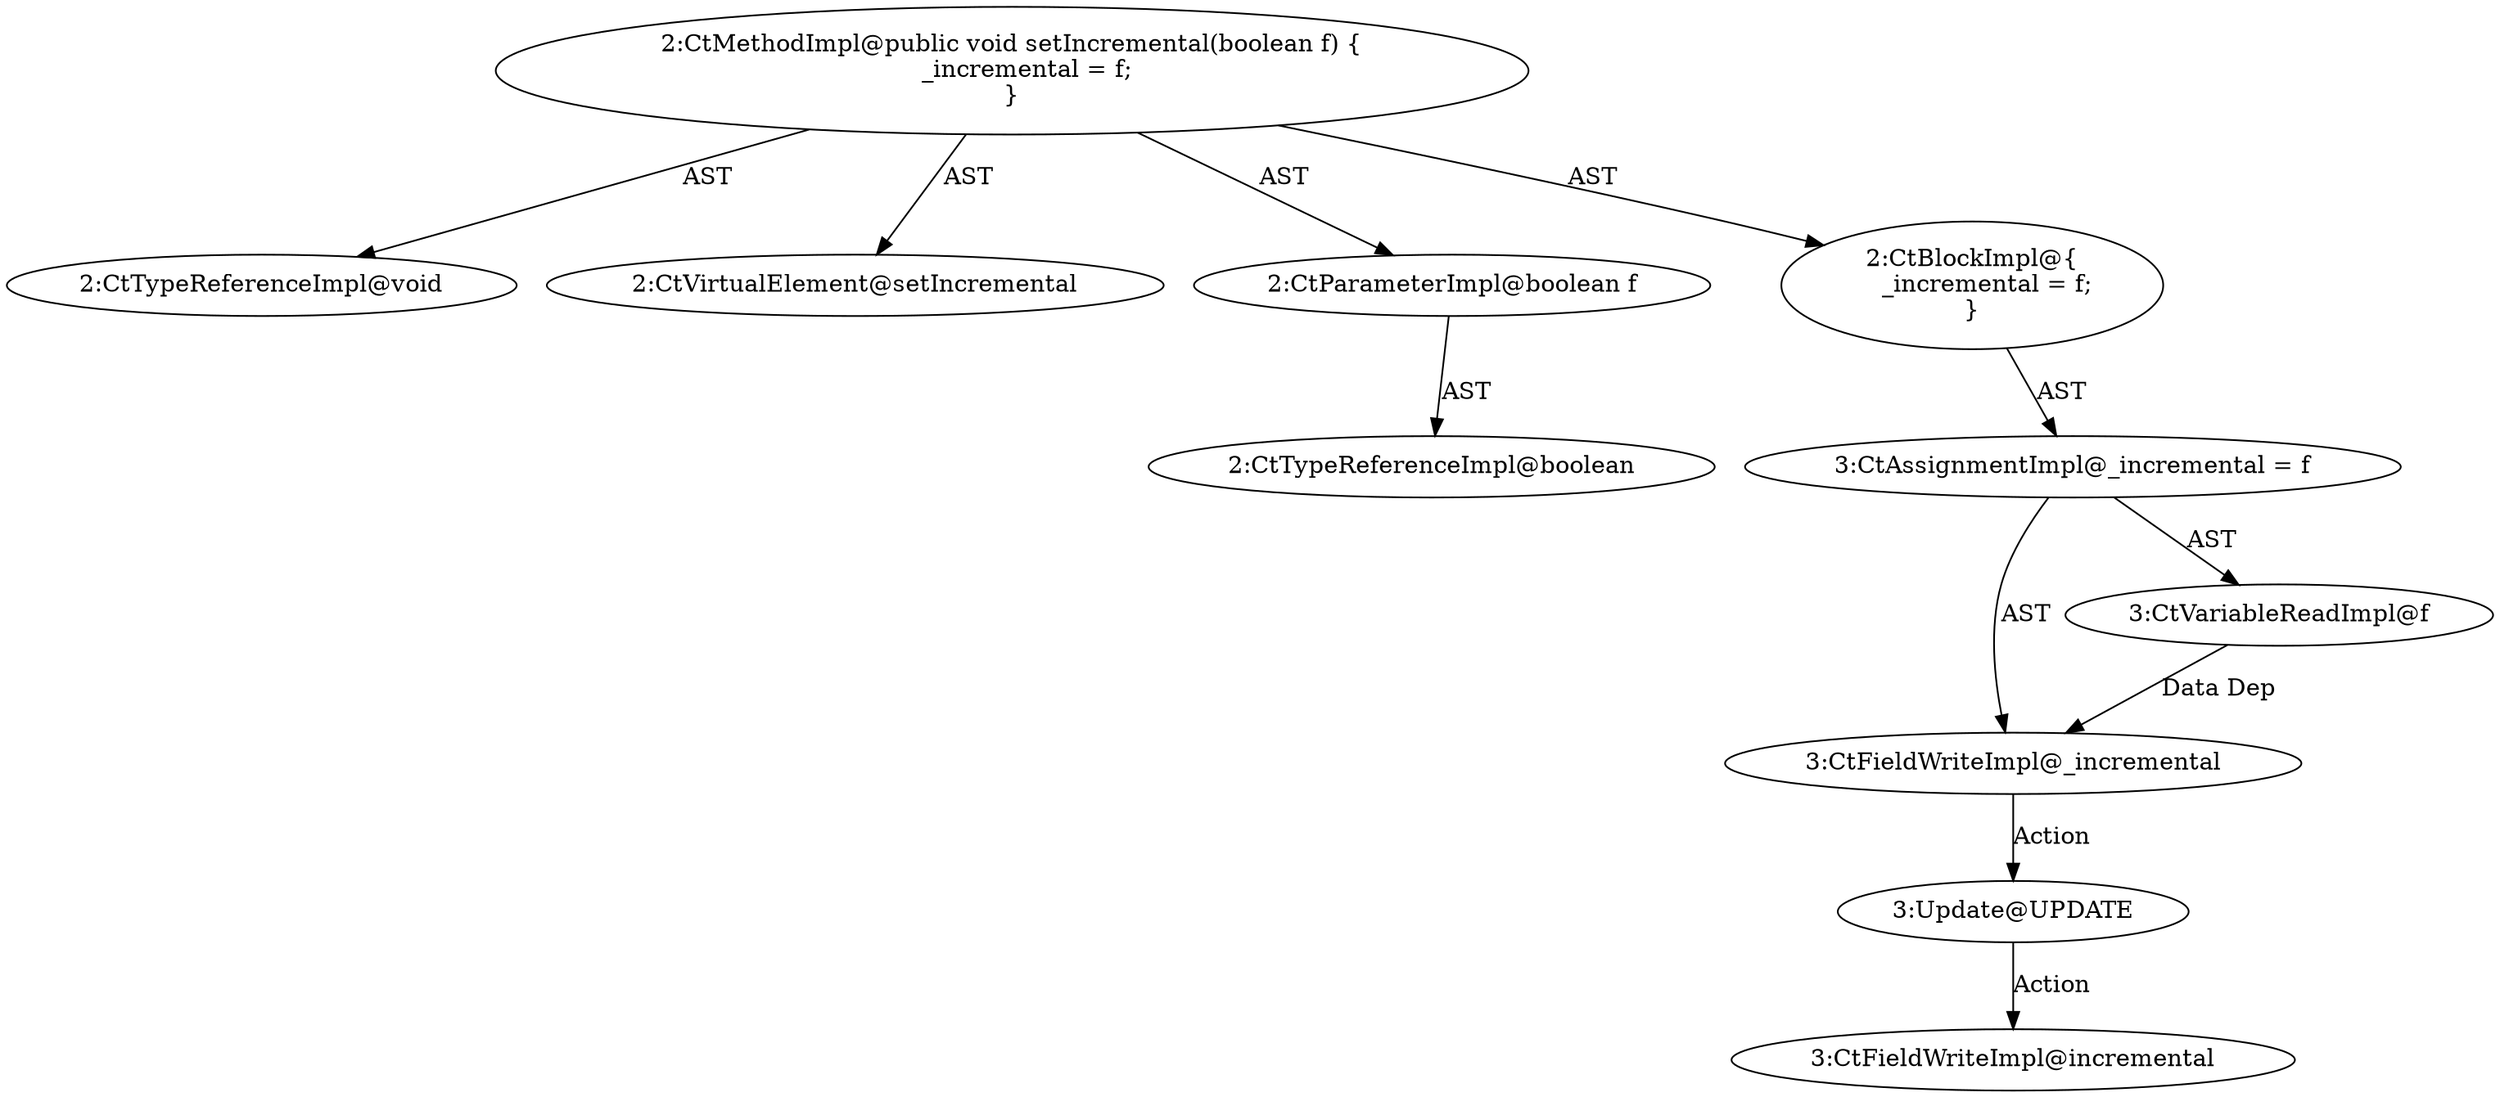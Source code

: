 digraph "setIncremental#?,boolean" {
0 [label="2:CtTypeReferenceImpl@void" shape=ellipse]
1 [label="2:CtVirtualElement@setIncremental" shape=ellipse]
2 [label="2:CtParameterImpl@boolean f" shape=ellipse]
3 [label="2:CtTypeReferenceImpl@boolean" shape=ellipse]
4 [label="3:CtFieldWriteImpl@_incremental" shape=ellipse]
5 [label="3:CtVariableReadImpl@f" shape=ellipse]
6 [label="3:CtAssignmentImpl@_incremental = f" shape=ellipse]
7 [label="2:CtBlockImpl@\{
    _incremental = f;
\}" shape=ellipse]
8 [label="2:CtMethodImpl@public void setIncremental(boolean f) \{
    _incremental = f;
\}" shape=ellipse]
9 [label="3:Update@UPDATE" shape=ellipse]
10 [label="3:CtFieldWriteImpl@incremental" shape=ellipse]
2 -> 3 [label="AST"];
4 -> 9 [label="Action"];
5 -> 4 [label="Data Dep"];
6 -> 4 [label="AST"];
6 -> 5 [label="AST"];
7 -> 6 [label="AST"];
8 -> 1 [label="AST"];
8 -> 0 [label="AST"];
8 -> 2 [label="AST"];
8 -> 7 [label="AST"];
9 -> 10 [label="Action"];
}